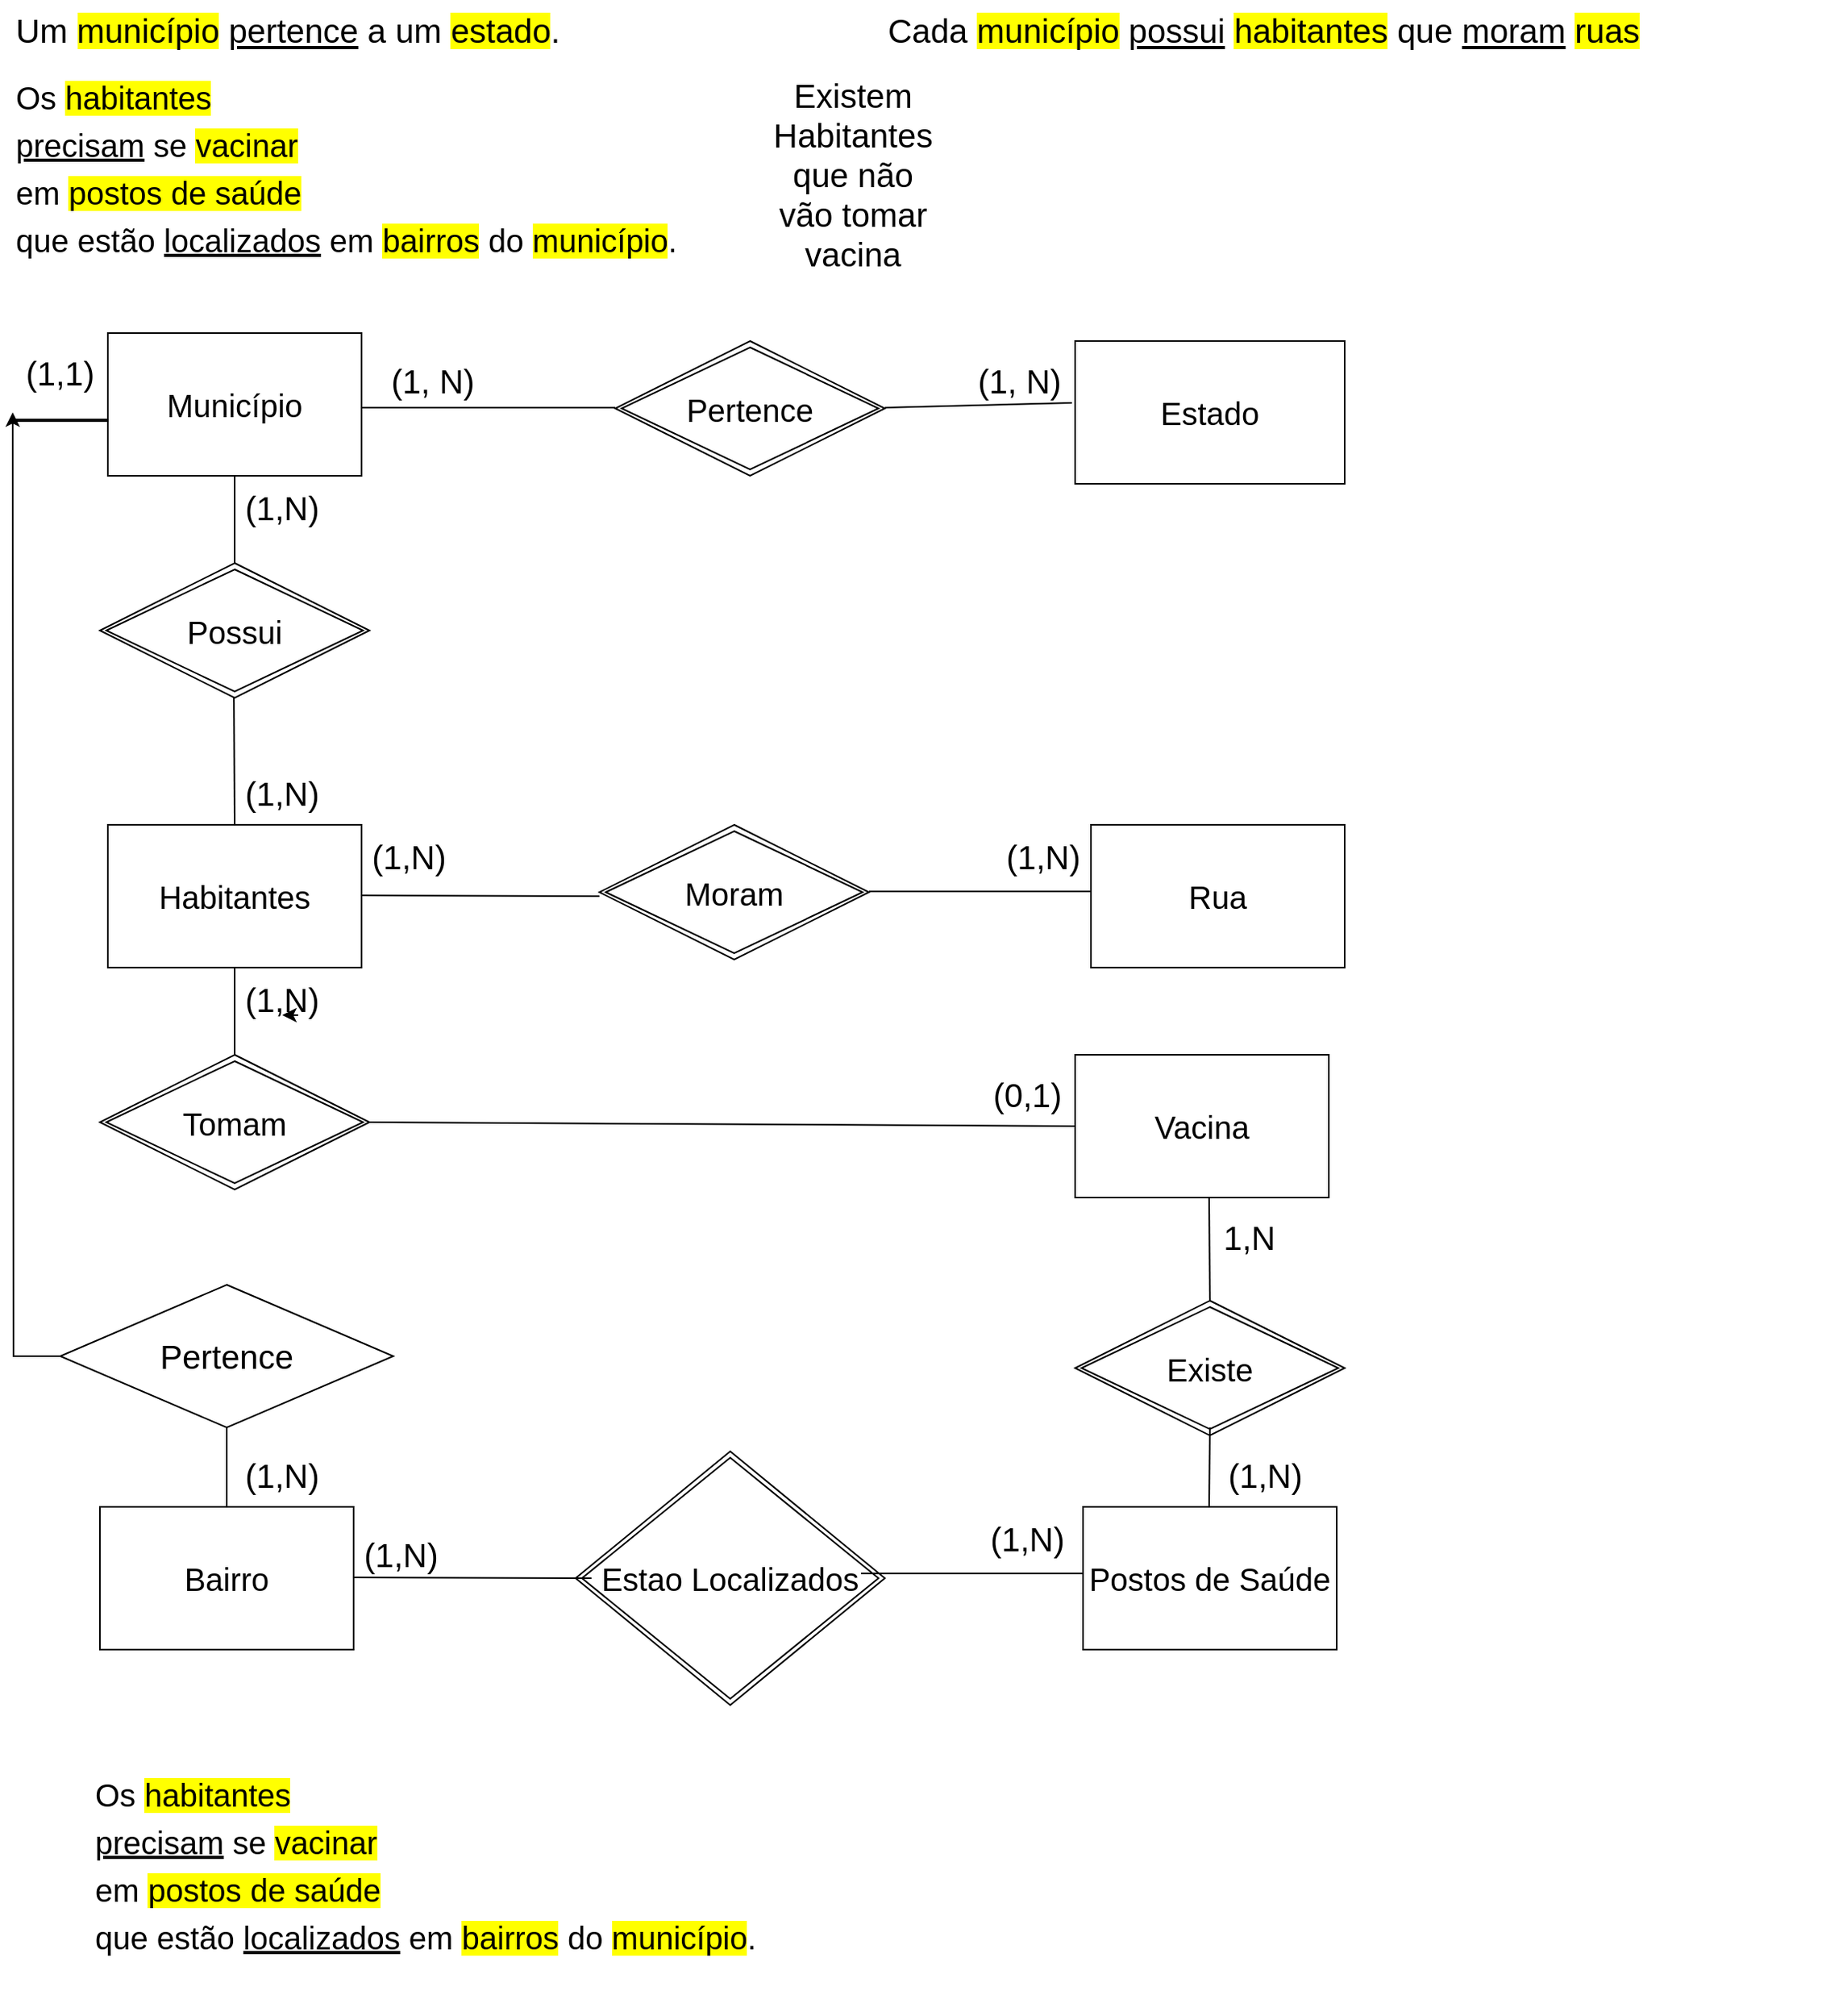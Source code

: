<mxfile version="13.8.8" type="github" pages="2">
  <diagram id="R2lEEEUBdFMjLlhIrx00" name="DER-EstudoDirigido">
    <mxGraphModel dx="1426" dy="803" grid="1" gridSize="10" guides="1" tooltips="1" connect="1" arrows="1" fold="1" page="1" pageScale="1" pageWidth="2336" pageHeight="1654" math="0" shadow="0" extFonts="Permanent Marker^https://fonts.googleapis.com/css?family=Permanent+Marker">
      <root>
        <mxCell id="0" />
        <mxCell id="1" parent="0" />
        <mxCell id="zWw6YbuoIhfkc-IctaTn-1" value="Município" style="whiteSpace=wrap;html=1;align=center;fontSize=20;" parent="1" vertex="1">
          <mxGeometry x="130" y="320" width="160" height="90" as="geometry" />
        </mxCell>
        <mxCell id="zWw6YbuoIhfkc-IctaTn-2" value="Pertence" style="shape=rhombus;double=1;perimeter=rhombusPerimeter;whiteSpace=wrap;html=1;align=center;fontSize=20;" parent="1" vertex="1">
          <mxGeometry x="450" y="325" width="170" height="85" as="geometry" />
        </mxCell>
        <mxCell id="zWw6YbuoIhfkc-IctaTn-4" value="&lt;span lang=&quot;PT-BR&quot; style=&quot;font-size: 21px; font-family: calibri, sans-serif;&quot;&gt;Um &lt;span style=&quot;background: yellow; font-size: 21px;&quot;&gt;município&lt;/span&gt; &lt;u style=&quot;font-size: 21px;&quot;&gt;pertence&lt;/u&gt; a um &lt;span style=&quot;background: yellow; font-size: 21px;&quot;&gt;estado&lt;/span&gt;. &lt;/span&gt;" style="text;whiteSpace=wrap;html=1;fontSize=21;" parent="1" vertex="1">
          <mxGeometry x="70" y="110" width="450" height="40" as="geometry" />
        </mxCell>
        <mxCell id="zWw6YbuoIhfkc-IctaTn-5" value="&lt;span lang=&quot;PT-BR&quot; style=&quot;font-size: 21px; font-family: calibri, sans-serif;&quot;&gt;Cada &lt;span style=&quot;background: yellow; font-size: 21px;&quot;&gt;município&lt;/span&gt; &lt;u style=&quot;font-size: 21px;&quot;&gt;possui&lt;/u&gt; &lt;span style=&quot;background: yellow; font-size: 21px;&quot;&gt;habitantes&lt;/span&gt; que &lt;u style=&quot;font-size: 21px;&quot;&gt;moram&lt;/u&gt; &lt;span style=&quot;background: yellow; font-size: 21px;&quot;&gt;ruas&lt;/span&gt;&lt;/span&gt;" style="text;whiteSpace=wrap;html=1;fontSize=21;" parent="1" vertex="1">
          <mxGeometry x="620" y="110" width="590" height="40" as="geometry" />
        </mxCell>
        <mxCell id="zWw6YbuoIhfkc-IctaTn-6" value="&lt;p class=&quot;MsoNormal&quot; style=&quot;line-height: 150%&quot;&gt;&lt;span lang=&quot;PT-BR&quot;&gt;Os &lt;span style=&quot;background: yellow&quot;&gt;habitantes&lt;/span&gt;&#xa;&lt;u&gt;precisam&lt;/u&gt; se &lt;span style=&quot;background: yellow&quot;&gt;vacinar&lt;/span&gt;&#xa;em &lt;span style=&quot;background: yellow&quot;&gt;postos de saúde&lt;/span&gt;&#xa;que estão &lt;u&gt;localizados&lt;/u&gt; em &lt;span style=&quot;background: yellow&quot;&gt;bairros&lt;/span&gt; do &lt;span style=&quot;background: yellow&quot;&gt;município&lt;/span&gt;.&lt;/span&gt;&lt;/p&gt;" style="text;whiteSpace=wrap;html=1;fontSize=20;" parent="1" vertex="1">
          <mxGeometry x="70" y="130" width="1010" height="180" as="geometry" />
        </mxCell>
        <mxCell id="zWw6YbuoIhfkc-IctaTn-8" value="Estado" style="whiteSpace=wrap;html=1;align=center;fontSize=20;" parent="1" vertex="1">
          <mxGeometry x="740" y="325" width="170" height="90" as="geometry" />
        </mxCell>
        <mxCell id="zWw6YbuoIhfkc-IctaTn-13" value="" style="endArrow=none;html=1;rounded=0;fontSize=21;" parent="1" edge="1">
          <mxGeometry relative="1" as="geometry">
            <mxPoint x="290" y="367" as="sourcePoint" />
            <mxPoint x="450" y="367" as="targetPoint" />
          </mxGeometry>
        </mxCell>
        <mxCell id="zWw6YbuoIhfkc-IctaTn-14" value="" style="endArrow=none;html=1;rounded=0;fontSize=21;entryX=-0.012;entryY=0.433;entryDx=0;entryDy=0;entryPerimeter=0;" parent="1" target="zWw6YbuoIhfkc-IctaTn-8" edge="1">
          <mxGeometry relative="1" as="geometry">
            <mxPoint x="620" y="367" as="sourcePoint" />
            <mxPoint x="750" y="367" as="targetPoint" />
          </mxGeometry>
        </mxCell>
        <mxCell id="zWw6YbuoIhfkc-IctaTn-17" value="Habitantes" style="whiteSpace=wrap;html=1;align=center;fontSize=20;" parent="1" vertex="1">
          <mxGeometry x="130" y="630" width="160" height="90" as="geometry" />
        </mxCell>
        <mxCell id="zWw6YbuoIhfkc-IctaTn-18" value="Rua" style="whiteSpace=wrap;html=1;align=center;fontSize=20;" parent="1" vertex="1">
          <mxGeometry x="750" y="630" width="160" height="90" as="geometry" />
        </mxCell>
        <mxCell id="zWw6YbuoIhfkc-IctaTn-19" value="Moram" style="shape=rhombus;double=1;perimeter=rhombusPerimeter;whiteSpace=wrap;html=1;align=center;fontSize=20;" parent="1" vertex="1">
          <mxGeometry x="440" y="630" width="170" height="85" as="geometry" />
        </mxCell>
        <mxCell id="zWw6YbuoIhfkc-IctaTn-20" value="Possui" style="shape=rhombus;double=1;perimeter=rhombusPerimeter;whiteSpace=wrap;html=1;align=center;fontSize=20;" parent="1" vertex="1">
          <mxGeometry x="125" y="465" width="170" height="85" as="geometry" />
        </mxCell>
        <mxCell id="zWw6YbuoIhfkc-IctaTn-23" value="" style="endArrow=none;html=1;rounded=0;fontSize=21;exitX=0.5;exitY=1;exitDx=0;exitDy=0;" parent="1" source="zWw6YbuoIhfkc-IctaTn-1" target="zWw6YbuoIhfkc-IctaTn-20" edge="1">
          <mxGeometry relative="1" as="geometry">
            <mxPoint x="220" y="420" as="sourcePoint" />
            <mxPoint x="340" y="420" as="targetPoint" />
          </mxGeometry>
        </mxCell>
        <mxCell id="zWw6YbuoIhfkc-IctaTn-24" value="" style="endArrow=none;html=1;rounded=0;fontSize=21;exitX=0.5;exitY=1;exitDx=0;exitDy=0;entryX=0.5;entryY=0;entryDx=0;entryDy=0;" parent="1" target="zWw6YbuoIhfkc-IctaTn-17" edge="1">
          <mxGeometry relative="1" as="geometry">
            <mxPoint x="209.5" y="550" as="sourcePoint" />
            <mxPoint x="209.5" y="605" as="targetPoint" />
          </mxGeometry>
        </mxCell>
        <mxCell id="zWw6YbuoIhfkc-IctaTn-25" value="" style="endArrow=none;html=1;rounded=0;fontSize=21;" parent="1" edge="1">
          <mxGeometry relative="1" as="geometry">
            <mxPoint x="290" y="674.5" as="sourcePoint" />
            <mxPoint x="440" y="675" as="targetPoint" />
          </mxGeometry>
        </mxCell>
        <mxCell id="zWw6YbuoIhfkc-IctaTn-26" value="" style="endArrow=none;html=1;rounded=0;fontSize=21;" parent="1" edge="1">
          <mxGeometry relative="1" as="geometry">
            <mxPoint x="610" y="672" as="sourcePoint" />
            <mxPoint x="750" y="672" as="targetPoint" />
          </mxGeometry>
        </mxCell>
        <mxCell id="zWw6YbuoIhfkc-IctaTn-30" value="Vacina" style="whiteSpace=wrap;html=1;align=center;fontSize=20;" parent="1" vertex="1">
          <mxGeometry x="740" y="775" width="160" height="90" as="geometry" />
        </mxCell>
        <mxCell id="zWw6YbuoIhfkc-IctaTn-31" value="Tomam" style="shape=rhombus;double=1;perimeter=rhombusPerimeter;whiteSpace=wrap;html=1;align=center;fontSize=20;" parent="1" vertex="1">
          <mxGeometry x="125" y="775" width="170" height="85" as="geometry" />
        </mxCell>
        <mxCell id="zWw6YbuoIhfkc-IctaTn-32" value="" style="endArrow=none;html=1;rounded=0;fontSize=21;exitX=0.5;exitY=1;exitDx=0;exitDy=0;" parent="1" target="zWw6YbuoIhfkc-IctaTn-31" edge="1">
          <mxGeometry relative="1" as="geometry">
            <mxPoint x="210" y="720" as="sourcePoint" />
            <mxPoint x="340" y="730" as="targetPoint" />
          </mxGeometry>
        </mxCell>
        <mxCell id="zWw6YbuoIhfkc-IctaTn-33" value="" style="endArrow=none;html=1;rounded=0;fontSize=21;exitX=1;exitY=0.5;exitDx=0;exitDy=0;" parent="1" source="zWw6YbuoIhfkc-IctaTn-31" edge="1">
          <mxGeometry relative="1" as="geometry">
            <mxPoint x="300" y="820" as="sourcePoint" />
            <mxPoint x="740" y="820" as="targetPoint" />
          </mxGeometry>
        </mxCell>
        <mxCell id="zWw6YbuoIhfkc-IctaTn-35" value="Postos de Saúde" style="whiteSpace=wrap;html=1;align=center;fontSize=20;" parent="1" vertex="1">
          <mxGeometry x="745" y="1060" width="160" height="90" as="geometry" />
        </mxCell>
        <mxCell id="zWw6YbuoIhfkc-IctaTn-36" value="Existe" style="shape=rhombus;double=1;perimeter=rhombusPerimeter;whiteSpace=wrap;html=1;align=center;fontSize=20;" parent="1" vertex="1">
          <mxGeometry x="740" y="930" width="170" height="85" as="geometry" />
        </mxCell>
        <mxCell id="zWw6YbuoIhfkc-IctaTn-40" value="&lt;p class=&quot;MsoNormal&quot; style=&quot;line-height: 150%&quot;&gt;&lt;span lang=&quot;PT-BR&quot;&gt;Os &lt;span style=&quot;background: yellow&quot;&gt;habitantes&lt;/span&gt;&#xa;&lt;u&gt;precisam&lt;/u&gt; se &lt;span style=&quot;background: yellow&quot;&gt;vacinar&lt;/span&gt;&#xa;em &lt;span style=&quot;background: yellow&quot;&gt;postos de saúde&lt;/span&gt;&#xa;que estão &lt;u&gt;localizados&lt;/u&gt; em &lt;span style=&quot;background: yellow&quot;&gt;bairros&lt;/span&gt; do &lt;span style=&quot;background: yellow&quot;&gt;município&lt;/span&gt;.&lt;/span&gt;&lt;/p&gt;" style="text;whiteSpace=wrap;html=1;fontSize=20;" parent="1" vertex="1">
          <mxGeometry x="120" y="1200" width="1010" height="180" as="geometry" />
        </mxCell>
        <mxCell id="zWw6YbuoIhfkc-IctaTn-42" value="" style="endArrow=none;html=1;rounded=0;fontSize=21;exitX=0.5;exitY=1;exitDx=0;exitDy=0;entryX=0.5;entryY=0;entryDx=0;entryDy=0;" parent="1" target="zWw6YbuoIhfkc-IctaTn-36" edge="1">
          <mxGeometry relative="1" as="geometry">
            <mxPoint x="824.5" y="865" as="sourcePoint" />
            <mxPoint x="824.5" y="920" as="targetPoint" />
          </mxGeometry>
        </mxCell>
        <mxCell id="zWw6YbuoIhfkc-IctaTn-43" value="" style="endArrow=none;html=1;rounded=0;fontSize=21;" parent="1" edge="1">
          <mxGeometry relative="1" as="geometry">
            <mxPoint x="825" y="1010" as="sourcePoint" />
            <mxPoint x="824.5" y="1060" as="targetPoint" />
          </mxGeometry>
        </mxCell>
        <mxCell id="zWw6YbuoIhfkc-IctaTn-45" value="Bairro" style="whiteSpace=wrap;html=1;align=center;fontSize=20;" parent="1" vertex="1">
          <mxGeometry x="125" y="1060" width="160" height="90" as="geometry" />
        </mxCell>
        <mxCell id="zWw6YbuoIhfkc-IctaTn-47" value="Estao Localizados" style="shape=rhombus;double=1;perimeter=rhombusPerimeter;whiteSpace=wrap;html=1;align=center;fontSize=20;" parent="1" vertex="1">
          <mxGeometry x="425" y="1025" width="195" height="160" as="geometry" />
        </mxCell>
        <mxCell id="zWw6YbuoIhfkc-IctaTn-48" value="" style="endArrow=none;html=1;rounded=0;fontSize=21;" parent="1" edge="1">
          <mxGeometry relative="1" as="geometry">
            <mxPoint x="285" y="1104.5" as="sourcePoint" />
            <mxPoint x="435" y="1105" as="targetPoint" />
          </mxGeometry>
        </mxCell>
        <mxCell id="zWw6YbuoIhfkc-IctaTn-49" value="" style="endArrow=none;html=1;rounded=0;fontSize=21;" parent="1" edge="1">
          <mxGeometry relative="1" as="geometry">
            <mxPoint x="605" y="1102" as="sourcePoint" />
            <mxPoint x="745" y="1102" as="targetPoint" />
          </mxGeometry>
        </mxCell>
        <mxCell id="zWw6YbuoIhfkc-IctaTn-54" style="edgeStyle=orthogonalEdgeStyle;rounded=0;orthogonalLoop=1;jettySize=auto;html=1;fontSize=21;" parent="1" source="zWw6YbuoIhfkc-IctaTn-50" edge="1">
          <mxGeometry relative="1" as="geometry">
            <mxPoint x="70" y="370" as="targetPoint" />
          </mxGeometry>
        </mxCell>
        <mxCell id="zWw6YbuoIhfkc-IctaTn-50" value="Pertence" style="shape=rhombus;perimeter=rhombusPerimeter;whiteSpace=wrap;html=1;align=center;fontSize=21;" parent="1" vertex="1">
          <mxGeometry x="100" y="920" width="210" height="90" as="geometry" />
        </mxCell>
        <mxCell id="zWw6YbuoIhfkc-IctaTn-51" value="" style="endArrow=none;html=1;rounded=0;fontSize=21;exitX=0.5;exitY=0;exitDx=0;exitDy=0;entryX=0.5;entryY=1;entryDx=0;entryDy=0;" parent="1" source="zWw6YbuoIhfkc-IctaTn-45" target="zWw6YbuoIhfkc-IctaTn-50" edge="1">
          <mxGeometry relative="1" as="geometry">
            <mxPoint x="420" y="900" as="sourcePoint" />
            <mxPoint x="580" y="900" as="targetPoint" />
          </mxGeometry>
        </mxCell>
        <mxCell id="zWw6YbuoIhfkc-IctaTn-55" value="" style="line;strokeWidth=2;html=1;fontSize=21;" parent="1" vertex="1">
          <mxGeometry x="70" y="370" width="60" height="10" as="geometry" />
        </mxCell>
        <mxCell id="zWw6YbuoIhfkc-IctaTn-56" value="(1, N)" style="text;html=1;strokeColor=none;fillColor=none;align=center;verticalAlign=middle;whiteSpace=wrap;rounded=0;fontSize=21;" parent="1" vertex="1">
          <mxGeometry x="270" y="340" width="130" height="20" as="geometry" />
        </mxCell>
        <mxCell id="zWw6YbuoIhfkc-IctaTn-57" value="(1, N)" style="text;html=1;strokeColor=none;fillColor=none;align=center;verticalAlign=middle;whiteSpace=wrap;rounded=0;fontSize=21;" parent="1" vertex="1">
          <mxGeometry x="640" y="340" width="130" height="20" as="geometry" />
        </mxCell>
        <mxCell id="zWw6YbuoIhfkc-IctaTn-58" value="(1,N)" style="text;html=1;strokeColor=none;fillColor=none;align=center;verticalAlign=middle;whiteSpace=wrap;rounded=0;fontSize=21;" parent="1" vertex="1">
          <mxGeometry x="220" y="420" width="40" height="20" as="geometry" />
        </mxCell>
        <mxCell id="zWw6YbuoIhfkc-IctaTn-59" value="(1,N)" style="text;html=1;strokeColor=none;fillColor=none;align=center;verticalAlign=middle;whiteSpace=wrap;rounded=0;fontSize=21;" parent="1" vertex="1">
          <mxGeometry x="220" y="600" width="40" height="20" as="geometry" />
        </mxCell>
        <mxCell id="zWw6YbuoIhfkc-IctaTn-60" value="(1,N)" style="text;html=1;strokeColor=none;fillColor=none;align=center;verticalAlign=middle;whiteSpace=wrap;rounded=0;fontSize=21;" parent="1" vertex="1">
          <mxGeometry x="300" y="640" width="40" height="20" as="geometry" />
        </mxCell>
        <mxCell id="zWw6YbuoIhfkc-IctaTn-61" value="(1,N)" style="text;html=1;strokeColor=none;fillColor=none;align=center;verticalAlign=middle;whiteSpace=wrap;rounded=0;fontSize=21;" parent="1" vertex="1">
          <mxGeometry x="700" y="640" width="40" height="20" as="geometry" />
        </mxCell>
        <mxCell id="zWw6YbuoIhfkc-IctaTn-64" style="edgeStyle=orthogonalEdgeStyle;rounded=0;orthogonalLoop=1;jettySize=auto;html=1;exitX=0.75;exitY=1;exitDx=0;exitDy=0;fontSize=21;" parent="1" source="zWw6YbuoIhfkc-IctaTn-62" edge="1">
          <mxGeometry relative="1" as="geometry">
            <mxPoint x="240" y="750" as="targetPoint" />
          </mxGeometry>
        </mxCell>
        <mxCell id="zWw6YbuoIhfkc-IctaTn-62" value="(1,N)" style="text;html=1;strokeColor=none;fillColor=none;align=center;verticalAlign=middle;whiteSpace=wrap;rounded=0;fontSize=21;" parent="1" vertex="1">
          <mxGeometry x="220" y="730" width="40" height="20" as="geometry" />
        </mxCell>
        <mxCell id="zWw6YbuoIhfkc-IctaTn-63" value="(0,1)" style="text;html=1;strokeColor=none;fillColor=none;align=center;verticalAlign=middle;whiteSpace=wrap;rounded=0;fontSize=21;" parent="1" vertex="1">
          <mxGeometry x="690" y="790" width="40" height="20" as="geometry" />
        </mxCell>
        <mxCell id="zWw6YbuoIhfkc-IctaTn-65" value="Existem Habitantes que não vão tomar vacina" style="text;html=1;strokeColor=none;fillColor=none;align=center;verticalAlign=middle;whiteSpace=wrap;rounded=0;fontSize=21;" parent="1" vertex="1">
          <mxGeometry x="580" y="210" width="40" height="20" as="geometry" />
        </mxCell>
        <mxCell id="zWw6YbuoIhfkc-IctaTn-66" value="1,N" style="text;html=1;strokeColor=none;fillColor=none;align=center;verticalAlign=middle;whiteSpace=wrap;rounded=0;fontSize=21;" parent="1" vertex="1">
          <mxGeometry x="830" y="880" width="40" height="20" as="geometry" />
        </mxCell>
        <mxCell id="zWw6YbuoIhfkc-IctaTn-67" value="(1,N)" style="text;html=1;strokeColor=none;fillColor=none;align=center;verticalAlign=middle;whiteSpace=wrap;rounded=0;fontSize=21;" parent="1" vertex="1">
          <mxGeometry x="840" y="1030" width="40" height="20" as="geometry" />
        </mxCell>
        <mxCell id="zWw6YbuoIhfkc-IctaTn-68" value="(1,N)" style="text;html=1;strokeColor=none;fillColor=none;align=center;verticalAlign=middle;whiteSpace=wrap;rounded=0;fontSize=21;" parent="1" vertex="1">
          <mxGeometry x="690" y="1070" width="40" height="20" as="geometry" />
        </mxCell>
        <mxCell id="zWw6YbuoIhfkc-IctaTn-69" value="(1,N)" style="text;html=1;strokeColor=none;fillColor=none;align=center;verticalAlign=middle;whiteSpace=wrap;rounded=0;fontSize=21;" parent="1" vertex="1">
          <mxGeometry x="295" y="1080" width="40" height="20" as="geometry" />
        </mxCell>
        <mxCell id="zWw6YbuoIhfkc-IctaTn-70" value="(1,N)" style="text;html=1;strokeColor=none;fillColor=none;align=center;verticalAlign=middle;whiteSpace=wrap;rounded=0;fontSize=21;" parent="1" vertex="1">
          <mxGeometry x="220" y="1030" width="40" height="20" as="geometry" />
        </mxCell>
        <mxCell id="zWw6YbuoIhfkc-IctaTn-71" value="(1,1)" style="text;html=1;strokeColor=none;fillColor=none;align=center;verticalAlign=middle;whiteSpace=wrap;rounded=0;fontSize=21;" parent="1" vertex="1">
          <mxGeometry x="80" y="320" width="40" height="50" as="geometry" />
        </mxCell>
      </root>
    </mxGraphModel>
  </diagram>
  <diagram id="x2edP44dpFyP2OcJ8P4P" name="DER-WebNoticias">
    <mxGraphModel dx="1426" dy="803" grid="1" gridSize="10" guides="1" tooltips="1" connect="1" arrows="1" fold="1" page="1" pageScale="1" pageWidth="2336" pageHeight="1654" math="0" shadow="0">
      <root>
        <mxCell id="kRdrzXDOWAMrlyvCGJVJ-0" />
        <mxCell id="kRdrzXDOWAMrlyvCGJVJ-1" parent="kRdrzXDOWAMrlyvCGJVJ-0" />
        <mxCell id="kRdrzXDOWAMrlyvCGJVJ-3" value="&lt;p class=&quot;MsoNormal&quot; style=&quot;line-height: 150%&quot;&gt;&lt;span lang=&quot;PT-BR&quot;&gt;Os &lt;span style=&quot;background: yellow&quot;&gt;usuários&lt;/span&gt;&#xa;devem ser capazes de se &lt;u&gt;inscrever&lt;/u&gt; em &lt;span style=&quot;background: yellow&quot;&gt;grupos de&lt;span&gt;&amp;nbsp; &lt;/span&gt;notícias&lt;/span&gt;&#xa;, e &lt;u&gt;navegar&lt;/u&gt; por &lt;span style=&quot;background: yellow&quot;&gt;artigos&lt;/span&gt;&#xa;nos &lt;span style=&quot;background: yellow&quot;&gt;grupos.&lt;/span&gt;&lt;/span&gt;&lt;/p&gt;&#xa;&#xa;&lt;p class=&quot;MsoNormal&quot; style=&quot;line-height: 150%&quot;&gt;&lt;span lang=&quot;PT-BR&quot;&gt;O &lt;span style=&quot;background: yellow&quot;&gt;Sistema&lt;/span&gt; &lt;u&gt;acompanha&lt;/u&gt;&#xa;quais &lt;span style=&quot;background: yellow&quot;&gt;artigos&lt;/span&gt; &lt;u&gt;foram&lt;/u&gt;&#xa;&lt;span style=&quot;background: yellow&quot;&gt;lidos&lt;/span&gt; por um &lt;span style=&quot;background: yellow&quot;&gt;usuário&lt;/span&gt;, para que não&#xa;sejam exibidos novamente.&lt;/span&gt;&lt;/p&gt;&#xa;&#xa;&lt;p class=&quot;MsoNormal&quot; style=&quot;line-height: 150%&quot;&gt;&lt;span lang=&quot;PT-BR&quot;&gt;Ofereça também, uma &lt;span style=&quot;background: yellow&quot;&gt;pesquisa&lt;/span&gt;&#xa;de &lt;span style=&quot;background: yellow&quot;&gt;artigos antigos&lt;/span&gt;.&lt;/span&gt;&lt;/p&gt;&#xa;&#xa;&lt;p class=&quot;MsoNormal&quot; style=&quot;line-height: 150%&quot;&gt;&lt;span lang=&quot;PT-BR&quot;&gt;O Sistema oferece um &lt;span style=&quot;background: yellow&quot;&gt;Sistema&lt;/span&gt;&#xa;para &lt;u&gt;avaliação&lt;/u&gt; de &lt;span style=&quot;background: yellow&quot;&gt;artigos&lt;/span&gt;,&#xa;de modo que aqueles com &lt;span style=&quot;background: yellow&quot;&gt;maior&#xa;avaliação&lt;/span&gt; sejam &lt;span style=&quot;background: yellow&quot;&gt;destacados&lt;/span&gt;,&#xa;permitindo o leitor ocupado pule os artigos com &lt;span style=&quot;background: yellow&quot;&gt;avaliação inferior&lt;/span&gt;.&lt;/span&gt;&lt;/p&gt;" style="text;whiteSpace=wrap;html=1;fontSize=21;" vertex="1" parent="kRdrzXDOWAMrlyvCGJVJ-1">
          <mxGeometry x="150" y="80" width="570" height="860" as="geometry" />
        </mxCell>
        <mxCell id="kRdrzXDOWAMrlyvCGJVJ-13" style="edgeStyle=orthogonalEdgeStyle;rounded=0;orthogonalLoop=1;jettySize=auto;html=1;fontSize=21;entryX=0;entryY=0.5;entryDx=0;entryDy=0;" edge="1" parent="kRdrzXDOWAMrlyvCGJVJ-1" source="kRdrzXDOWAMrlyvCGJVJ-4" target="kRdrzXDOWAMrlyvCGJVJ-12">
          <mxGeometry relative="1" as="geometry">
            <Array as="points">
              <mxPoint x="665" y="300" />
              <mxPoint x="785" y="300" />
              <mxPoint x="785" y="352" />
            </Array>
          </mxGeometry>
        </mxCell>
        <mxCell id="kRdrzXDOWAMrlyvCGJVJ-4" value="Usuário" style="whiteSpace=wrap;html=1;align=center;fontSize=21;" vertex="1" parent="kRdrzXDOWAMrlyvCGJVJ-1">
          <mxGeometry x="590" y="200" width="150" height="60" as="geometry" />
        </mxCell>
        <mxCell id="kRdrzXDOWAMrlyvCGJVJ-5" value="Grupos de Notícias" style="whiteSpace=wrap;html=1;align=center;fontSize=21;" vertex="1" parent="kRdrzXDOWAMrlyvCGJVJ-1">
          <mxGeometry x="1040" y="192.5" width="140" height="70" as="geometry" />
        </mxCell>
        <mxCell id="kRdrzXDOWAMrlyvCGJVJ-7" value="Inscrever" style="shape=rhombus;perimeter=rhombusPerimeter;whiteSpace=wrap;html=1;align=center;fontSize=21;" vertex="1" parent="kRdrzXDOWAMrlyvCGJVJ-1">
          <mxGeometry x="830" y="197.5" width="130" height="65" as="geometry" />
        </mxCell>
        <mxCell id="kRdrzXDOWAMrlyvCGJVJ-9" value="" style="endArrow=none;html=1;fontSize=21;exitX=0;exitY=0.5;exitDx=0;exitDy=0;entryX=1;entryY=0.5;entryDx=0;entryDy=0;" edge="1" parent="kRdrzXDOWAMrlyvCGJVJ-1" source="kRdrzXDOWAMrlyvCGJVJ-7" target="kRdrzXDOWAMrlyvCGJVJ-4">
          <mxGeometry width="50" height="50" relative="1" as="geometry">
            <mxPoint x="690" y="300" as="sourcePoint" />
            <mxPoint x="740" y="250" as="targetPoint" />
            <Array as="points" />
          </mxGeometry>
        </mxCell>
        <mxCell id="kRdrzXDOWAMrlyvCGJVJ-10" value="" style="endArrow=none;html=1;fontSize=21;exitX=1;exitY=0.5;exitDx=0;exitDy=0;" edge="1" parent="kRdrzXDOWAMrlyvCGJVJ-1" source="kRdrzXDOWAMrlyvCGJVJ-7">
          <mxGeometry width="50" height="50" relative="1" as="geometry">
            <mxPoint x="690" y="300" as="sourcePoint" />
            <mxPoint x="1040" y="228" as="targetPoint" />
          </mxGeometry>
        </mxCell>
        <mxCell id="kRdrzXDOWAMrlyvCGJVJ-11" value="Artigo" style="whiteSpace=wrap;html=1;align=center;fontSize=21;" vertex="1" parent="kRdrzXDOWAMrlyvCGJVJ-1">
          <mxGeometry x="1060" y="445" width="150" height="105" as="geometry" />
        </mxCell>
        <mxCell id="kRdrzXDOWAMrlyvCGJVJ-15" style="edgeStyle=orthogonalEdgeStyle;rounded=0;orthogonalLoop=1;jettySize=auto;html=1;exitX=0.5;exitY=1;exitDx=0;exitDy=0;entryX=0;entryY=0.5;entryDx=0;entryDy=0;fontSize=21;" edge="1" parent="kRdrzXDOWAMrlyvCGJVJ-1" source="kRdrzXDOWAMrlyvCGJVJ-12" target="kRdrzXDOWAMrlyvCGJVJ-11">
          <mxGeometry relative="1" as="geometry" />
        </mxCell>
        <mxCell id="kRdrzXDOWAMrlyvCGJVJ-12" value="Navegam" style="shape=rhombus;perimeter=rhombusPerimeter;whiteSpace=wrap;html=1;align=center;fontSize=21;" vertex="1" parent="kRdrzXDOWAMrlyvCGJVJ-1">
          <mxGeometry x="830" y="320" width="130" height="65" as="geometry" />
        </mxCell>
        <mxCell id="kRdrzXDOWAMrlyvCGJVJ-16" value="Pentencem" style="shape=rhombus;perimeter=rhombusPerimeter;whiteSpace=wrap;html=1;align=center;fontSize=21;" vertex="1" parent="kRdrzXDOWAMrlyvCGJVJ-1">
          <mxGeometry x="1050" y="310" width="150" height="70" as="geometry" />
        </mxCell>
        <mxCell id="kRdrzXDOWAMrlyvCGJVJ-17" value="" style="endArrow=none;html=1;rounded=0;fontSize=21;entryX=0.5;entryY=1;entryDx=0;entryDy=0;exitX=0.464;exitY=0.071;exitDx=0;exitDy=0;exitPerimeter=0;" edge="1" parent="kRdrzXDOWAMrlyvCGJVJ-1" source="kRdrzXDOWAMrlyvCGJVJ-11" target="kRdrzXDOWAMrlyvCGJVJ-16">
          <mxGeometry relative="1" as="geometry">
            <mxPoint x="1120" y="440" as="sourcePoint" />
            <mxPoint x="790" y="280" as="targetPoint" />
            <Array as="points" />
          </mxGeometry>
        </mxCell>
        <mxCell id="kRdrzXDOWAMrlyvCGJVJ-18" value="" style="endArrow=none;html=1;rounded=0;fontSize=21;entryX=0.547;entryY=1.016;entryDx=0;entryDy=0;exitX=0.5;exitY=0;exitDx=0;exitDy=0;entryPerimeter=0;" edge="1" parent="kRdrzXDOWAMrlyvCGJVJ-1" source="kRdrzXDOWAMrlyvCGJVJ-16" target="kRdrzXDOWAMrlyvCGJVJ-5">
          <mxGeometry relative="1" as="geometry">
            <mxPoint x="1134.96" y="459.97" as="sourcePoint" />
            <mxPoint x="1135" y="390" as="targetPoint" />
            <Array as="points" />
          </mxGeometry>
        </mxCell>
        <mxCell id="kRdrzXDOWAMrlyvCGJVJ-38" style="edgeStyle=orthogonalEdgeStyle;rounded=0;orthogonalLoop=1;jettySize=auto;html=1;exitX=0.5;exitY=1;exitDx=0;exitDy=0;fontSize=21;" edge="1" parent="kRdrzXDOWAMrlyvCGJVJ-1" source="kRdrzXDOWAMrlyvCGJVJ-19" target="kRdrzXDOWAMrlyvCGJVJ-37">
          <mxGeometry relative="1" as="geometry">
            <mxPoint x="750" y="680" as="targetPoint" />
          </mxGeometry>
        </mxCell>
        <mxCell id="kRdrzXDOWAMrlyvCGJVJ-42" style="edgeStyle=orthogonalEdgeStyle;rounded=0;orthogonalLoop=1;jettySize=auto;html=1;exitX=0.5;exitY=0;exitDx=0;exitDy=0;fontSize=21;" edge="1" parent="kRdrzXDOWAMrlyvCGJVJ-1" source="kRdrzXDOWAMrlyvCGJVJ-19" target="kRdrzXDOWAMrlyvCGJVJ-41">
          <mxGeometry relative="1" as="geometry" />
        </mxCell>
        <mxCell id="kRdrzXDOWAMrlyvCGJVJ-19" value="Sistema" style="whiteSpace=wrap;html=1;align=center;fontSize=21;" vertex="1" parent="kRdrzXDOWAMrlyvCGJVJ-1">
          <mxGeometry x="630" y="536.25" width="150" height="60" as="geometry" />
        </mxCell>
        <mxCell id="kRdrzXDOWAMrlyvCGJVJ-22" style="edgeStyle=orthogonalEdgeStyle;rounded=0;orthogonalLoop=1;jettySize=auto;html=1;exitX=1;exitY=0.5;exitDx=0;exitDy=0;fontSize=21;" edge="1" parent="kRdrzXDOWAMrlyvCGJVJ-1" source="kRdrzXDOWAMrlyvCGJVJ-20">
          <mxGeometry relative="1" as="geometry">
            <mxPoint x="1060" y="500" as="targetPoint" />
            <Array as="points">
              <mxPoint x="1025" y="528" />
              <mxPoint x="1025" y="500" />
              <mxPoint x="1060" y="500" />
              <mxPoint x="1060" y="515" />
            </Array>
          </mxGeometry>
        </mxCell>
        <mxCell id="kRdrzXDOWAMrlyvCGJVJ-20" value="Monitora" style="shape=rhombus;perimeter=rhombusPerimeter;whiteSpace=wrap;html=1;align=center;fontSize=21;" vertex="1" parent="kRdrzXDOWAMrlyvCGJVJ-1">
          <mxGeometry x="840" y="528.75" width="150" height="75" as="geometry" />
        </mxCell>
        <mxCell id="kRdrzXDOWAMrlyvCGJVJ-21" value="" style="line;strokeWidth=1;rotatable=0;dashed=0;labelPosition=right;align=left;verticalAlign=middle;spacingTop=0;spacingLeft=6;points=[];portConstraint=eastwest;fontSize=21;" vertex="1" parent="kRdrzXDOWAMrlyvCGJVJ-1">
          <mxGeometry x="780" y="561.25" width="60" height="10" as="geometry" />
        </mxCell>
        <mxCell id="kRdrzXDOWAMrlyvCGJVJ-23" value="É-um" style="triangle;whiteSpace=wrap;html=1;fontSize=21;rotation=-90;" vertex="1" parent="kRdrzXDOWAMrlyvCGJVJ-1">
          <mxGeometry x="1103.75" y="528.75" width="65" height="102.5" as="geometry" />
        </mxCell>
        <mxCell id="kRdrzXDOWAMrlyvCGJVJ-24" value="Antigo" style="whiteSpace=wrap;html=1;align=center;fontSize=21;" vertex="1" parent="kRdrzXDOWAMrlyvCGJVJ-1">
          <mxGeometry x="980" y="660" width="110" height="50" as="geometry" />
        </mxCell>
        <mxCell id="kRdrzXDOWAMrlyvCGJVJ-25" value="Lido" style="whiteSpace=wrap;html=1;align=center;fontSize=21;" vertex="1" parent="kRdrzXDOWAMrlyvCGJVJ-1">
          <mxGeometry x="1103.75" y="660" width="110" height="50" as="geometry" />
        </mxCell>
        <mxCell id="kRdrzXDOWAMrlyvCGJVJ-26" value="Avaliado" style="whiteSpace=wrap;html=1;align=center;fontSize=21;" vertex="1" parent="kRdrzXDOWAMrlyvCGJVJ-1">
          <mxGeometry x="1230" y="660" width="110" height="50" as="geometry" />
        </mxCell>
        <mxCell id="kRdrzXDOWAMrlyvCGJVJ-27" value="" style="line;strokeWidth=1;rotatable=0;dashed=0;labelPosition=right;align=left;verticalAlign=middle;spacingTop=0;spacingLeft=6;points=[];portConstraint=eastwest;fontSize=21;" vertex="1" parent="kRdrzXDOWAMrlyvCGJVJ-1">
          <mxGeometry x="1030" y="631.25" width="250" height="10" as="geometry" />
        </mxCell>
        <mxCell id="kRdrzXDOWAMrlyvCGJVJ-29" value="" style="endArrow=none;html=1;fontSize=21;exitX=0.375;exitY=0.355;exitDx=0;exitDy=0;exitPerimeter=0;" edge="1" parent="kRdrzXDOWAMrlyvCGJVJ-1" source="kRdrzXDOWAMrlyvCGJVJ-27">
          <mxGeometry width="50" height="50" relative="1" as="geometry">
            <mxPoint x="1085" y="661.25" as="sourcePoint" />
            <mxPoint x="1135" y="611.25" as="targetPoint" />
          </mxGeometry>
        </mxCell>
        <mxCell id="kRdrzXDOWAMrlyvCGJVJ-30" value="" style="endArrow=none;html=1;fontSize=21;" edge="1" parent="kRdrzXDOWAMrlyvCGJVJ-1" source="kRdrzXDOWAMrlyvCGJVJ-24">
          <mxGeometry width="50" height="50" relative="1" as="geometry">
            <mxPoint x="980" y="691.25" as="sourcePoint" />
            <mxPoint x="1030" y="640" as="targetPoint" />
          </mxGeometry>
        </mxCell>
        <mxCell id="kRdrzXDOWAMrlyvCGJVJ-33" value="" style="endArrow=none;html=1;fontSize=21;entryX=0.492;entryY=0.508;entryDx=0;entryDy=0;entryPerimeter=0;exitX=0.411;exitY=-0.06;exitDx=0;exitDy=0;exitPerimeter=0;" edge="1" parent="kRdrzXDOWAMrlyvCGJVJ-1" source="kRdrzXDOWAMrlyvCGJVJ-25" target="kRdrzXDOWAMrlyvCGJVJ-27">
          <mxGeometry width="50" height="50" relative="1" as="geometry">
            <mxPoint x="1042.222" y="670" as="sourcePoint" />
            <mxPoint x="1040" y="650" as="targetPoint" />
            <Array as="points">
              <mxPoint x="1150" y="640" />
            </Array>
          </mxGeometry>
        </mxCell>
        <mxCell id="kRdrzXDOWAMrlyvCGJVJ-35" value="" style="endArrow=none;html=1;fontSize=21;entryX=0.881;entryY=0.575;entryDx=0;entryDy=0;entryPerimeter=0;exitX=0.203;exitY=0.033;exitDx=0;exitDy=0;exitPerimeter=0;" edge="1" parent="kRdrzXDOWAMrlyvCGJVJ-1" source="kRdrzXDOWAMrlyvCGJVJ-26" target="kRdrzXDOWAMrlyvCGJVJ-27">
          <mxGeometry width="50" height="50" relative="1" as="geometry">
            <mxPoint x="1250" y="650" as="sourcePoint" />
            <mxPoint x="1050" y="660" as="targetPoint" />
          </mxGeometry>
        </mxCell>
        <mxCell id="kRdrzXDOWAMrlyvCGJVJ-37" value="Pesquisa" style="shape=rhombus;perimeter=rhombusPerimeter;whiteSpace=wrap;html=1;align=center;fontSize=21;" vertex="1" parent="kRdrzXDOWAMrlyvCGJVJ-1">
          <mxGeometry x="770" y="647.5" width="150" height="75" as="geometry" />
        </mxCell>
        <mxCell id="kRdrzXDOWAMrlyvCGJVJ-39" value="" style="line;strokeWidth=1;rotatable=0;dashed=0;labelPosition=right;align=left;verticalAlign=middle;spacingTop=0;spacingLeft=6;points=[];portConstraint=eastwest;fontSize=21;" vertex="1" parent="kRdrzXDOWAMrlyvCGJVJ-1">
          <mxGeometry x="920" y="680" width="60" height="10" as="geometry" />
        </mxCell>
        <mxCell id="kRdrzXDOWAMrlyvCGJVJ-43" style="edgeStyle=orthogonalEdgeStyle;rounded=0;orthogonalLoop=1;jettySize=auto;html=1;exitX=1;exitY=0.5;exitDx=0;exitDy=0;entryX=0;entryY=0.25;entryDx=0;entryDy=0;fontSize=21;" edge="1" parent="kRdrzXDOWAMrlyvCGJVJ-1" source="kRdrzXDOWAMrlyvCGJVJ-41" target="kRdrzXDOWAMrlyvCGJVJ-11">
          <mxGeometry relative="1" as="geometry" />
        </mxCell>
        <mxCell id="kRdrzXDOWAMrlyvCGJVJ-41" value="Avalia" style="shape=rhombus;perimeter=rhombusPerimeter;whiteSpace=wrap;html=1;align=center;fontSize=21;" vertex="1" parent="kRdrzXDOWAMrlyvCGJVJ-1">
          <mxGeometry x="770" y="430" width="120" height="60" as="geometry" />
        </mxCell>
      </root>
    </mxGraphModel>
  </diagram>
</mxfile>
